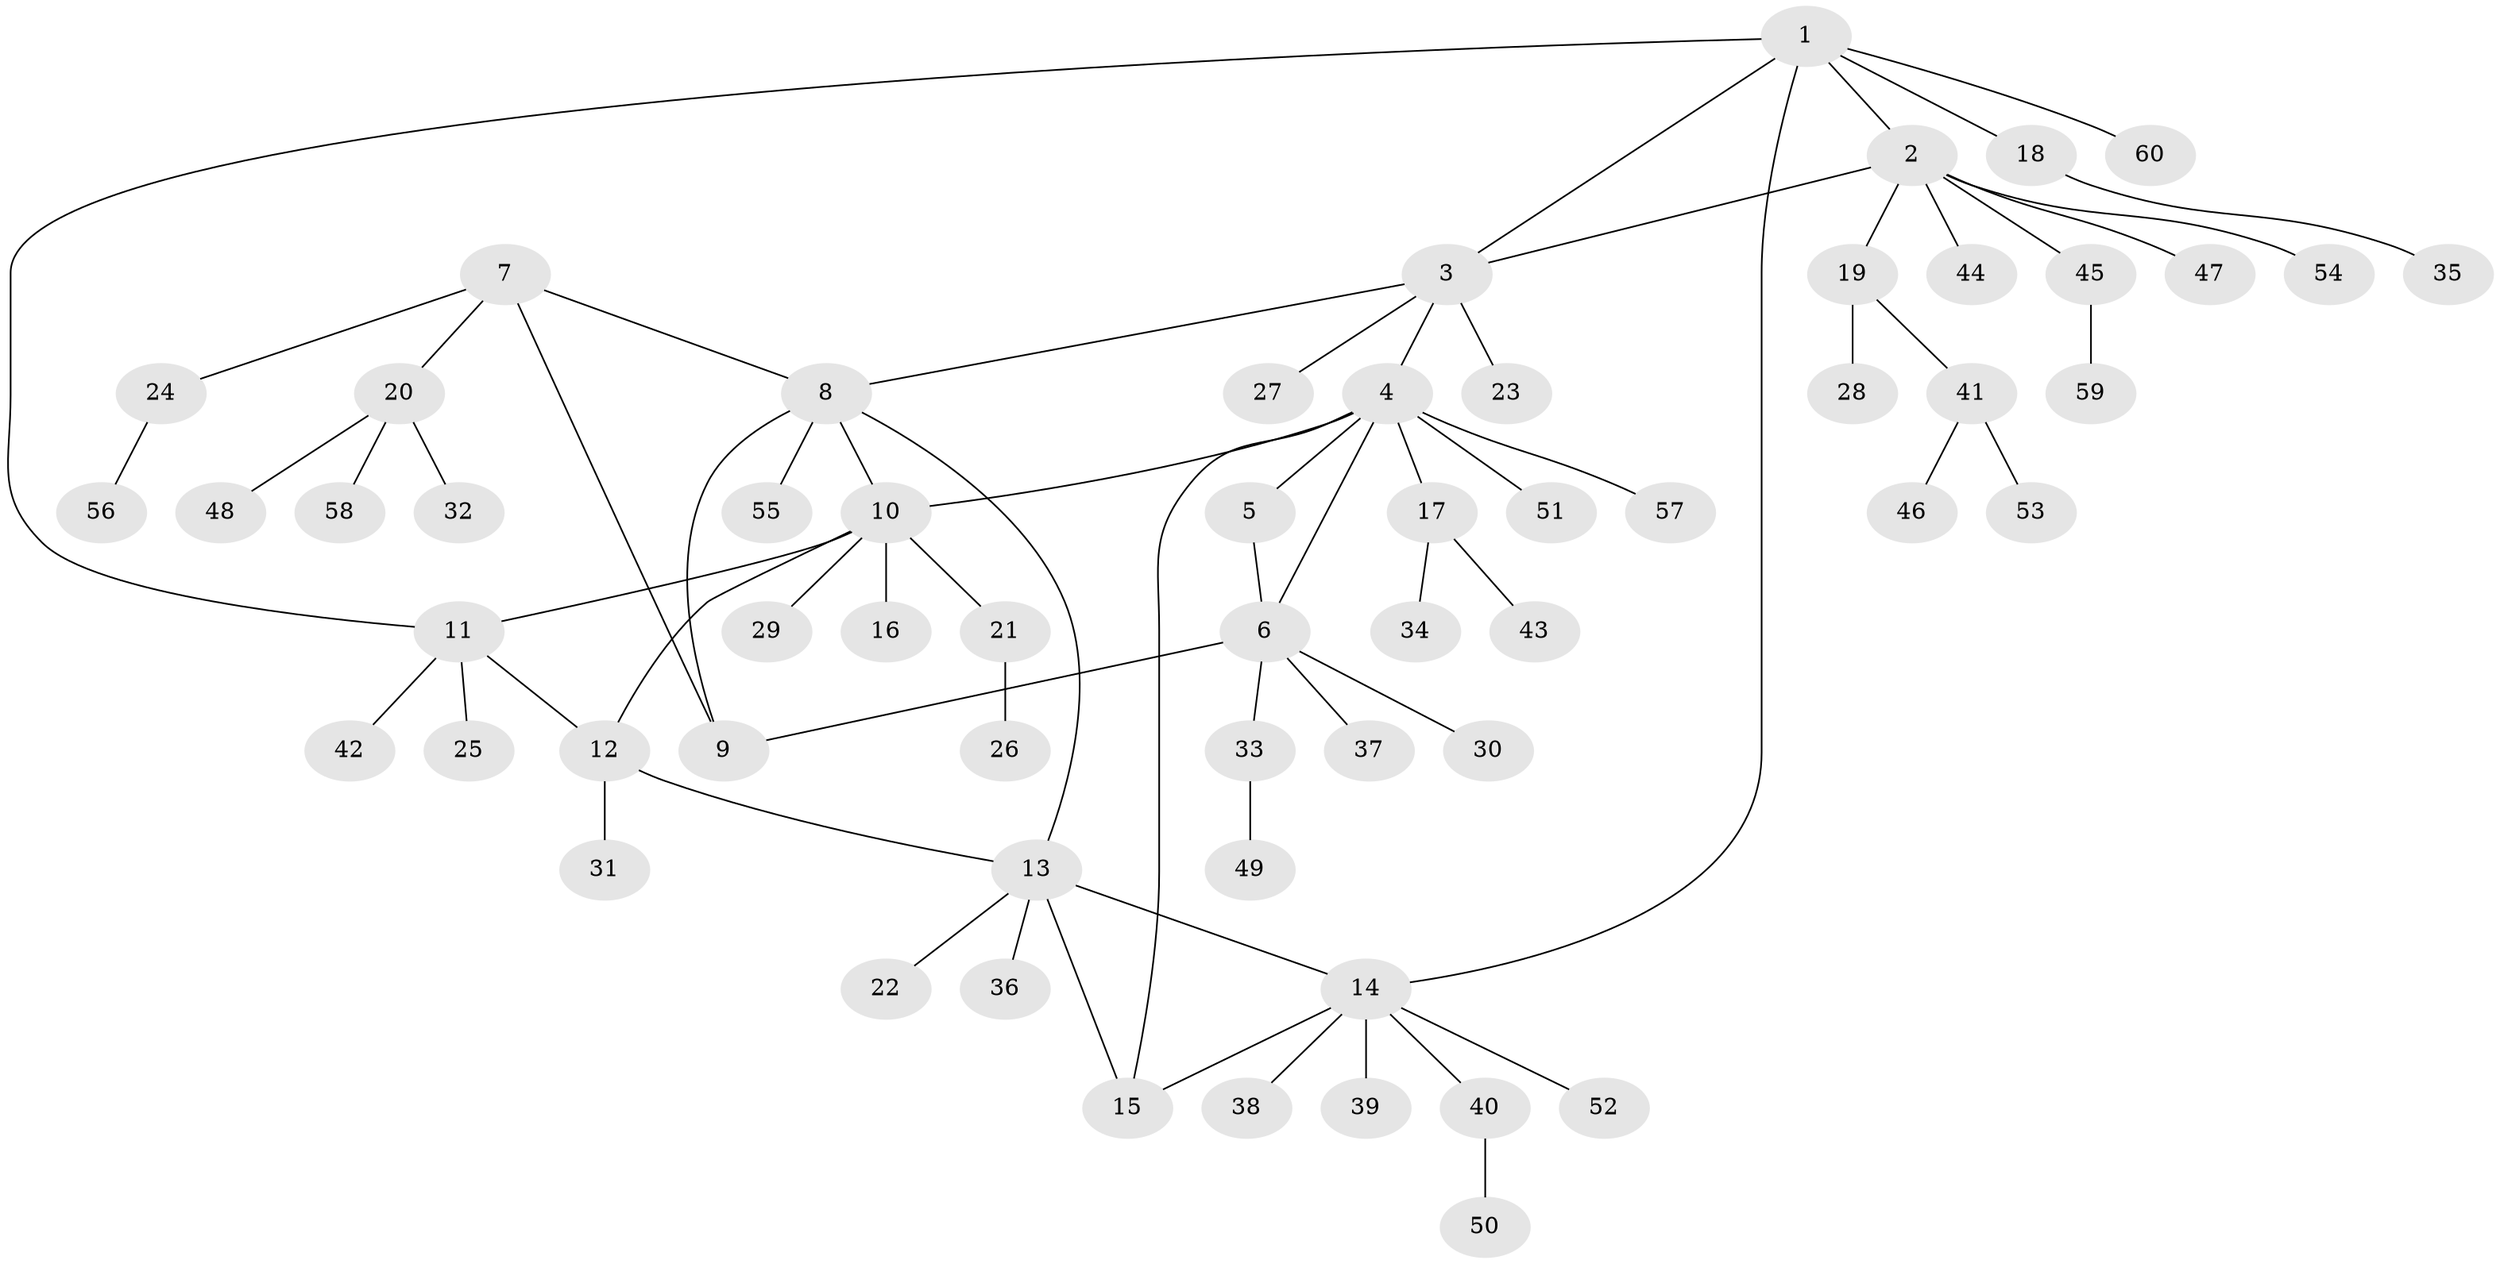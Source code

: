 // Generated by graph-tools (version 1.1) at 2025/50/03/09/25 03:50:39]
// undirected, 60 vertices, 70 edges
graph export_dot {
graph [start="1"]
  node [color=gray90,style=filled];
  1;
  2;
  3;
  4;
  5;
  6;
  7;
  8;
  9;
  10;
  11;
  12;
  13;
  14;
  15;
  16;
  17;
  18;
  19;
  20;
  21;
  22;
  23;
  24;
  25;
  26;
  27;
  28;
  29;
  30;
  31;
  32;
  33;
  34;
  35;
  36;
  37;
  38;
  39;
  40;
  41;
  42;
  43;
  44;
  45;
  46;
  47;
  48;
  49;
  50;
  51;
  52;
  53;
  54;
  55;
  56;
  57;
  58;
  59;
  60;
  1 -- 2;
  1 -- 3;
  1 -- 11;
  1 -- 14;
  1 -- 18;
  1 -- 60;
  2 -- 3;
  2 -- 19;
  2 -- 44;
  2 -- 45;
  2 -- 47;
  2 -- 54;
  3 -- 4;
  3 -- 8;
  3 -- 23;
  3 -- 27;
  4 -- 5;
  4 -- 6;
  4 -- 10;
  4 -- 15;
  4 -- 17;
  4 -- 51;
  4 -- 57;
  5 -- 6;
  6 -- 9;
  6 -- 30;
  6 -- 33;
  6 -- 37;
  7 -- 8;
  7 -- 9;
  7 -- 20;
  7 -- 24;
  8 -- 9;
  8 -- 10;
  8 -- 13;
  8 -- 55;
  10 -- 11;
  10 -- 12;
  10 -- 16;
  10 -- 21;
  10 -- 29;
  11 -- 12;
  11 -- 25;
  11 -- 42;
  12 -- 13;
  12 -- 31;
  13 -- 14;
  13 -- 15;
  13 -- 22;
  13 -- 36;
  14 -- 15;
  14 -- 38;
  14 -- 39;
  14 -- 40;
  14 -- 52;
  17 -- 34;
  17 -- 43;
  18 -- 35;
  19 -- 28;
  19 -- 41;
  20 -- 32;
  20 -- 48;
  20 -- 58;
  21 -- 26;
  24 -- 56;
  33 -- 49;
  40 -- 50;
  41 -- 46;
  41 -- 53;
  45 -- 59;
}

